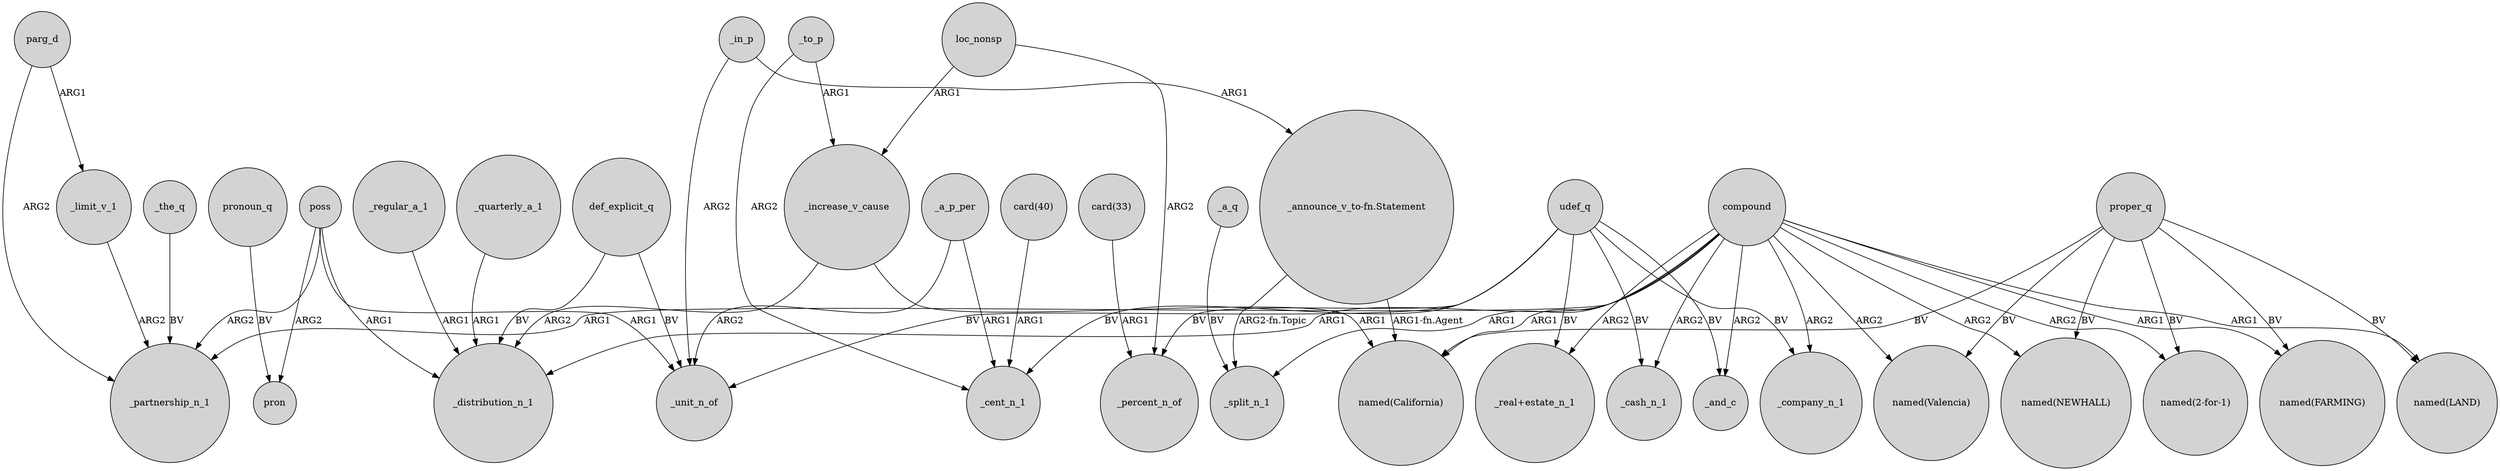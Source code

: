 digraph {
	node [shape=circle style=filled]
	proper_q -> "named(LAND)" [label=BV]
	_in_p -> "_announce_v_to-fn.Statement" [label=ARG1]
	_the_q -> _partnership_n_1 [label=BV]
	parg_d -> _limit_v_1 [label=ARG1]
	proper_q -> "named(FARMING)" [label=BV]
	compound -> "named(LAND)" [label=ARG1]
	poss -> _partnership_n_1 [label=ARG2]
	poss -> _distribution_n_1 [label=ARG1]
	poss -> pron [label=ARG2]
	def_explicit_q -> _unit_n_of [label=BV]
	compound -> "named(Valencia)" [label=ARG2]
	_to_p -> _increase_v_cause [label=ARG1]
	udef_q -> _cash_n_1 [label=BV]
	compound -> _company_n_1 [label=ARG2]
	compound -> _split_n_1 [label=ARG1]
	loc_nonsp -> _increase_v_cause [label=ARG1]
	udef_q -> _unit_n_of [label=BV]
	_a_q -> _split_n_1 [label=BV]
	proper_q -> "named(California)" [label=BV]
	"card(40)" -> _cent_n_1 [label=ARG1]
	parg_d -> _partnership_n_1 [label=ARG2]
	"_announce_v_to-fn.Statement" -> _split_n_1 [label="ARG2-fn.Topic"]
	"card(33)" -> _percent_n_of [label=ARG1]
	compound -> "_real+estate_n_1" [label=ARG2]
	udef_q -> _cent_n_1 [label=BV]
	compound -> "named(NEWHALL)" [label=ARG2]
	_increase_v_cause -> "named(California)" [label=ARG1]
	proper_q -> "named(2-for-1)" [label=BV]
	compound -> _distribution_n_1 [label=ARG1]
	pronoun_q -> pron [label=BV]
	compound -> _and_c [label=ARG2]
	compound -> "named(California)" [label=ARG1]
	poss -> _unit_n_of [label=ARG1]
	loc_nonsp -> _percent_n_of [label=ARG2]
	_a_p_per -> _unit_n_of [label=ARG2]
	_to_p -> _cent_n_1 [label=ARG2]
	compound -> "named(2-for-1)" [label=ARG2]
	udef_q -> "_real+estate_n_1" [label=BV]
	_a_p_per -> _cent_n_1 [label=ARG1]
	proper_q -> "named(Valencia)" [label=BV]
	"_announce_v_to-fn.Statement" -> "named(California)" [label="ARG1-fn.Agent"]
	proper_q -> "named(NEWHALL)" [label=BV]
	compound -> _partnership_n_1 [label=ARG1]
	_increase_v_cause -> _distribution_n_1 [label=ARG2]
	_quarterly_a_1 -> _distribution_n_1 [label=ARG1]
	_regular_a_1 -> _distribution_n_1 [label=ARG1]
	compound -> _cash_n_1 [label=ARG2]
	_limit_v_1 -> _partnership_n_1 [label=ARG2]
	udef_q -> _percent_n_of [label=BV]
	_in_p -> _unit_n_of [label=ARG2]
	def_explicit_q -> _distribution_n_1 [label=BV]
	udef_q -> _and_c [label=BV]
	udef_q -> _company_n_1 [label=BV]
	compound -> "named(FARMING)" [label=ARG1]
}
